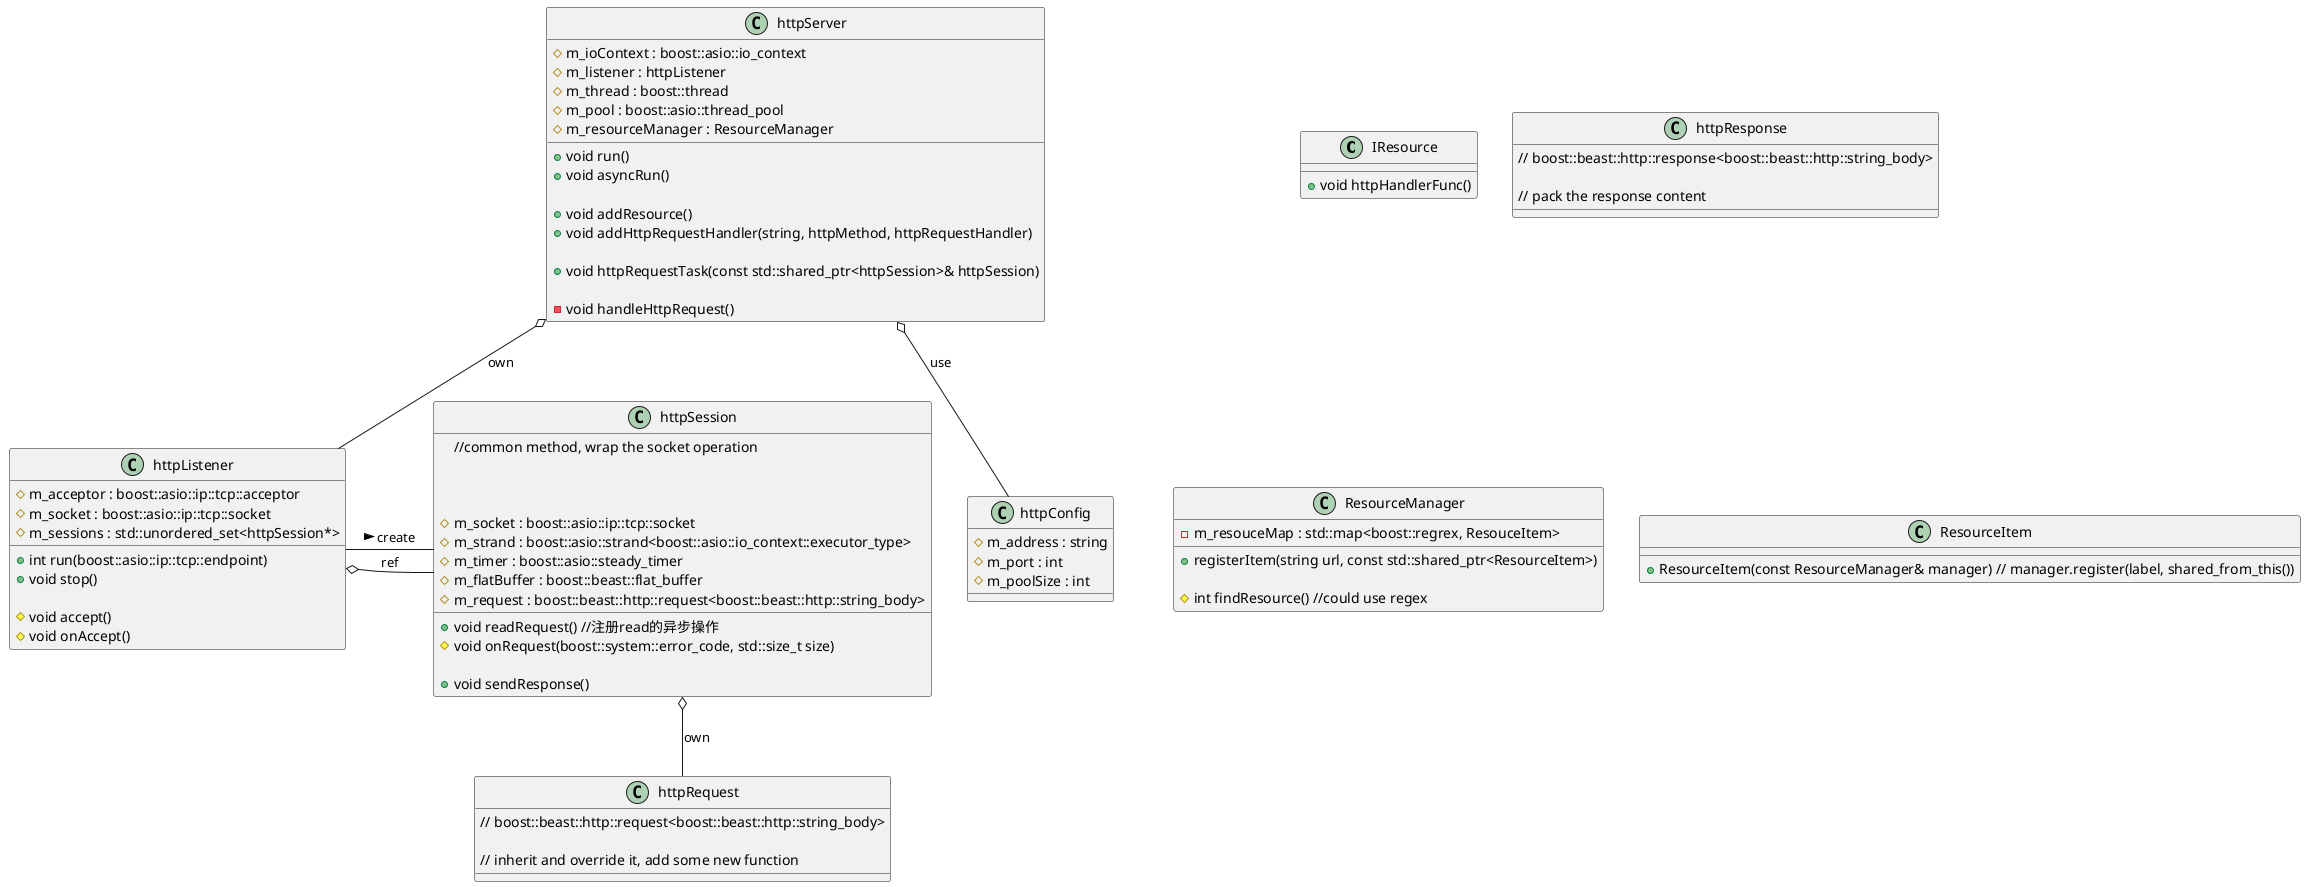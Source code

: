 //https://plantuml.com/zh/class-diagram

@startuml boost_httpServer

class IResource{

    + void httpHandlerFunc()
}

class httpConfig{
    # m_address : string
    # m_port : int
    # m_poolSize : int
}

class httpServer{
    + void run()
    + void asyncRun()

    + void addResource()
    + void addHttpRequestHandler(string, httpMethod, httpRequestHandler)
    
    + void httpRequestTask(const std::shared_ptr<httpSession>& httpSession)

    - void handleHttpRequest()
    
    #m_ioContext : boost::asio::io_context
    #m_listener : httpListener
    #m_thread : boost::thread
    #m_pool : boost::asio::thread_pool
    #m_resourceManager : ResourceManager
}

httpServer o-- httpConfig : use

class httpListener{
    
    + int run(boost::asio::ip::tcp::endpoint)
    + void stop()

    # void accept()
    # void onAccept()
    
    # m_acceptor : boost::asio::ip::tcp::acceptor
    # m_socket : boost::asio::ip::tcp::socket
    # m_sessions : std::unordered_set<httpSession*>
}

class httpSession{

    //common method, wrap the socket operation

    +void readRequest() //注册read的异步操作
    #void onRequest(boost::system::error_code, std::size_t size)

    +void sendResponse()

    #m_socket : boost::asio::ip::tcp::socket
    #m_strand : boost::asio::strand<boost::asio::io_context::executor_type>
    #m_timer : boost::asio::steady_timer
    #m_flatBuffer : boost::beast::flat_buffer
    #m_request : boost::beast::http::request<boost::beast::http::string_body>
}

httpListener - httpSession : create >

class httpRequest{
    // boost::beast::http::request<boost::beast::http::string_body>

    // inherit and override it, add some new function
}

class httpResponse{
    // boost::beast::http::response<boost::beast::http::string_body>

    // pack the response content
}

httpSession o-- httpRequest : own

httpServer o-- httpListener : own

httpListener o-- httpSession : ref

class ResourceManager{
    + registerItem(string url, const std::shared_ptr<ResourceItem>)
    
    # int findResource() //could use regex

    - m_resouceMap : std::map<boost::regrex, ResouceItem>
}

class ResourceItem{
    + ResourceItem(const ResourceManager& manager) // manager.register(label, shared_from_this())
}

@enduml